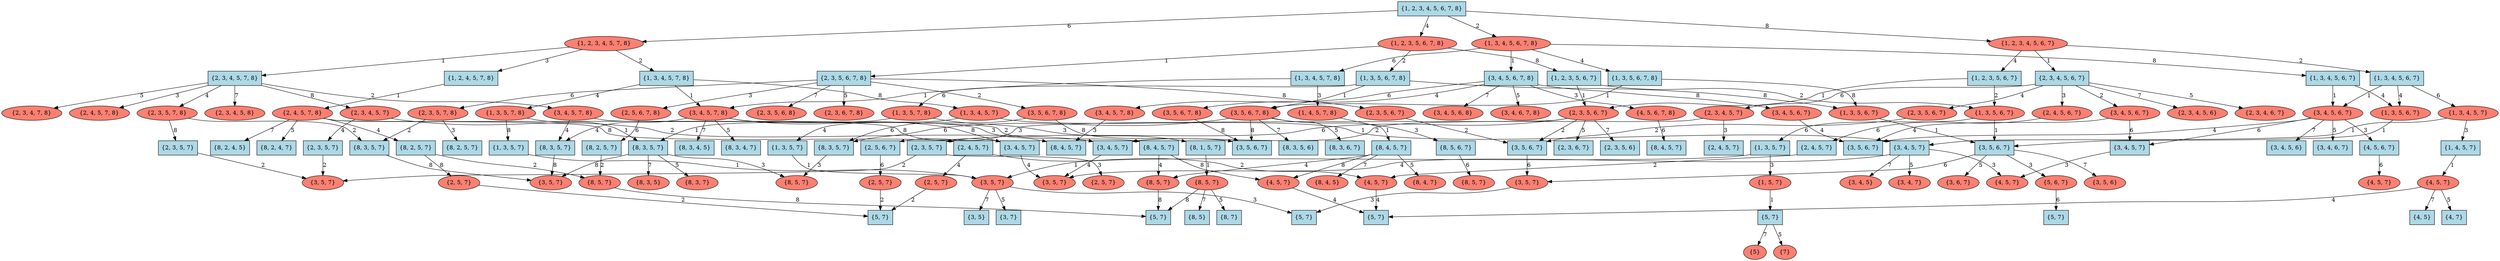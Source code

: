 digraph {
	8737389006629022791 [label="{1, 2, 3, 4, 5, 6, 7, 8}" fillcolor=lightblue fontcolor=black shape=box style=filled]
	29137311742797837 [label="{1, 2, 3, 4, 5, 7, 8}" fillcolor=salmon fontcolor=black shape=oval style=filled]
	-7254693605727104442 [label="{1, 2, 4, 5, 7, 8}" fillcolor=lightblue fontcolor=black shape=box style=filled]
	4863552799222906529 [label="{2, 4, 5, 7, 8}" fillcolor=salmon fontcolor=black shape=oval style=filled]
	6177633294134153921 [label="{2, 4, 5, 7}" fillcolor=lightblue fontcolor=black shape=box style=filled]
	-2715257822073639378 [label="{2, 5, 7}" fillcolor=salmon fontcolor=black shape=oval style=filled]
	5428826747591401644 [label="{5, 7}" fillcolor=lightblue fontcolor=black shape=box style=filled]
	-8245232883126150447 [label="{4, 5, 7}" fillcolor=salmon fontcolor=black shape=oval style=filled]
	2645036091736335575 [label="{5, 7}" fillcolor=lightblue fontcolor=black shape=box style=filled]
	-7197569466747444465 [label="{8, 2, 4, 5}" fillcolor=lightblue fontcolor=black shape=box style=filled]
	1488627128005530 [label="{8, 2, 4, 7}" fillcolor=lightblue fontcolor=black shape=box style=filled]
	2827675367415755959 [label="{8, 2, 5, 7}" fillcolor=lightblue fontcolor=black shape=box style=filled]
	-698301519798115772 [label="{8, 5, 7}" fillcolor=salmon fontcolor=black shape=oval style=filled]
	1475812163010571565 [label="{5, 7}" fillcolor=lightblue fontcolor=black shape=box style=filled]
	-3884481750799403388 [label="{2, 5, 7}" fillcolor=salmon fontcolor=black shape=oval style=filled]
	-3434630447360492572 [label="{8, 4, 5, 7}" fillcolor=lightblue fontcolor=black shape=box style=filled]
	-6129764081303670538 [label="{8, 5, 7}" fillcolor=salmon fontcolor=black shape=oval style=filled]
	3600824700352082393 [label="{4, 5, 7}" fillcolor=salmon fontcolor=black shape=oval style=filled]
	4009354351963131009 [label="{1, 3, 4, 5, 7, 8}" fillcolor=lightblue fontcolor=black shape=box style=filled]
	3507376856742337485 [label="{1, 3, 5, 7, 8}" fillcolor=salmon fontcolor=black shape=oval style=filled]
	96265666930400583 [label="{8, 3, 5, 7}" fillcolor=lightblue fontcolor=black shape=box style=filled]
	-3307510279530807050 [label="{8, 3, 5}" fillcolor=salmon fontcolor=black shape=oval style=filled]
	1991061122554773468 [label="{8, 3, 7}" fillcolor=salmon fontcolor=black shape=oval style=filled]
	5809339236303882653 [label="{8, 5, 7}" fillcolor=salmon fontcolor=black shape=oval style=filled]
	7496523398591171733 [label="{3, 5, 7}" fillcolor=salmon fontcolor=black shape=oval style=filled]
	332939813385820896 [label="{1, 3, 5, 7}" fillcolor=lightblue fontcolor=black shape=box style=filled]
	4941897227070003387 [label="{3, 5, 7}" fillcolor=salmon fontcolor=black shape=oval style=filled]
	8241998482554377379 [label="{3, 5}" fillcolor=lightblue fontcolor=black shape=box style=filled]
	2126033566641139860 [label="{3, 7}" fillcolor=lightblue fontcolor=black shape=box style=filled]
	535752718618705278 [label="{5, 7}" fillcolor=lightblue fontcolor=black shape=box style=filled]
	-710817254488740633 [label="{3, 4, 5, 7, 8}" fillcolor=salmon fontcolor=black shape=oval style=filled]
	3254382448879127053 [label="{3, 4, 5, 7}" fillcolor=lightblue fontcolor=black shape=box style=filled]
	8665747327316935743 [label="{3, 5, 7}" fillcolor=salmon fontcolor=black shape=oval style=filled]
	-1368632592568373823 [label="{8, 3, 4, 5}" fillcolor=lightblue fontcolor=black shape=box style=filled]
	2882898364541374942 [label="{8, 3, 4, 7}" fillcolor=lightblue fontcolor=black shape=box style=filled]
	3820115767177332939 [label="{8, 3, 5, 7}" fillcolor=lightblue fontcolor=black shape=box style=filled]
	-1325347074242862275 [label="{8, 4, 5, 7}" fillcolor=lightblue fontcolor=black shape=box style=filled]
	8030117287476194606 [label="{1, 3, 4, 5, 7}" fillcolor=salmon fontcolor=black shape=oval style=filled]
	8548193030746441731 [label="{1, 3, 5, 7}" fillcolor=lightblue fontcolor=black shape=box style=filled]
	-3698601105626409421 [label="{3, 4, 5, 7}" fillcolor=lightblue fontcolor=black shape=box style=filled]
	3119681483913977564 [label="{3, 4, 5}" fillcolor=salmon fontcolor=black shape=oval style=filled]
	-8150642000253347732 [label="{3, 4, 7}" fillcolor=salmon fontcolor=black shape=oval style=filled]
	-1737592127024152022 [label="{4, 5, 7}" fillcolor=salmon fontcolor=black shape=oval style=filled]
	693163058000562919 [label="{2, 3, 4, 5, 7, 8}" fillcolor=lightblue fontcolor=black shape=box style=filled]
	3628218609835386950 [label="{2, 3, 4, 5, 7}" fillcolor=salmon fontcolor=black shape=oval style=filled]
	2232220147486105318 [label="{2, 3, 5, 7}" fillcolor=lightblue fontcolor=black shape=box style=filled]
	7051180600187633684 [label="{3, 5, 7}" fillcolor=salmon fontcolor=black shape=oval style=filled]
	-8591675134599105787 [label="{3, 4, 5, 7}" fillcolor=lightblue fontcolor=black shape=box style=filled]
	-5089782070698863545 [label="{2, 3, 4, 5, 8}" fillcolor=salmon fontcolor=black shape=oval style=filled]
	7465543971119803516 [label="{2, 3, 4, 7, 8}" fillcolor=salmon fontcolor=black shape=oval style=filled]
	-3615076788609640505 [label="{2, 3, 5, 7, 8}" fillcolor=salmon fontcolor=black shape=oval style=filled]
	6603906423032399008 [label="{8, 3, 5, 7}" fillcolor=lightblue fontcolor=black shape=box style=filled]
	1062996218760341308 [label="{2, 3, 5, 7}" fillcolor=lightblue fontcolor=black shape=box style=filled]
	6478119526352208588 [label="{2, 4, 5, 7, 8}" fillcolor=salmon fontcolor=black shape=oval style=filled]
	1398466118628889664 [label="{3, 4, 5, 7, 8}" fillcolor=salmon fontcolor=black shape=oval style=filled]
	5456116716576664456 [label="{1, 2, 3, 5, 6, 7, 8}" fillcolor=salmon fontcolor=black shape=oval style=filled]
	-568396621102585364 [label="{1, 3, 5, 6, 7, 8}" fillcolor=lightblue fontcolor=black shape=box style=filled]
	-6322443087747585409 [label="{1, 3, 5, 7, 8}" fillcolor=salmon fontcolor=black shape=oval style=filled]
	7654215203620631710 [label="{8, 1, 5, 7}" fillcolor=lightblue fontcolor=black shape=box style=filled]
	8593129892158948722 [label="{8, 5, 7}" fillcolor=salmon fontcolor=black shape=oval style=filled]
	108384939390225742 [label="{8, 5}" fillcolor=lightblue fontcolor=black shape=box style=filled]
	6557059260071492781 [label="{8, 7}" fillcolor=lightblue fontcolor=black shape=box style=filled]
	8471597378289650362 [label="{3, 5, 6, 7, 8}" fillcolor=salmon fontcolor=black shape=oval style=filled]
	8152012153213093227 [label="{3, 5, 6, 7}" fillcolor=lightblue fontcolor=black shape=box style=filled]
	3544146014011614132 [label="{8, 3, 5, 6}" fillcolor=lightblue fontcolor=black shape=box style=filled]
	5434682494306634998 [label="{8, 3, 5, 7}" fillcolor=lightblue fontcolor=black shape=box style=filled]
	-7125039145954652847 [label="{8, 3, 6, 7}" fillcolor=lightblue fontcolor=black shape=box style=filled]
	7371250652891244105 [label="{8, 5, 6, 7}" fillcolor=lightblue fontcolor=black shape=box style=filled]
	-4515197354174368479 [label="{8, 5, 7}" fillcolor=salmon fontcolor=black shape=oval style=filled]
	8191319897344512447 [label="{1, 3, 5, 6, 7}" fillcolor=salmon fontcolor=black shape=oval style=filled]
	-5803328803382769910 [label="{3, 5, 6, 7}" fillcolor=lightblue fontcolor=black shape=box style=filled]
	3522643056633177924 [label="{3, 5, 6}" fillcolor=salmon fontcolor=black shape=oval style=filled]
	5881956671461869674 [label="{3, 5, 7}" fillcolor=salmon fontcolor=black shape=oval style=filled]
	6191731950362520266 [label="{3, 6, 7}" fillcolor=salmon fontcolor=black shape=oval style=filled]
	-6937516464283673072 [label="{5, 6, 7}" fillcolor=salmon fontcolor=black shape=oval style=filled]
	4259602818865637634 [label="{5, 7}" fillcolor=lightblue fontcolor=black shape=box style=filled]
	-6320520065124268486 [label="{2, 3, 5, 6, 7, 8}" fillcolor=lightblue fontcolor=black shape=box style=filled]
	-92032653580223674 [label="{2, 3, 5, 6, 7}" fillcolor=salmon fontcolor=black shape=oval style=filled]
	704311952719228515 [label="{3, 5, 6, 7}" fillcolor=lightblue fontcolor=black shape=box style=filled]
	-7657470144567543546 [label="{2, 3, 5, 6, 8}" fillcolor=salmon fontcolor=black shape=oval style=filled]
	-6398867444464706574 [label="{2, 3, 5, 7, 8}" fillcolor=salmon fontcolor=black shape=oval style=filled]
	-6327637294336731163 [label="{8, 2, 5, 7}" fillcolor=lightblue fontcolor=black shape=box style=filled]
	8495130453148913702 [label="{2, 3, 6, 7, 8}" fillcolor=salmon fontcolor=black shape=oval style=filled]
	2256155138332342255 [label="{2, 5, 6, 7, 8}" fillcolor=salmon fontcolor=black shape=oval style=filled]
	-2603787194089798807 [label="{8, 2, 5, 7}" fillcolor=lightblue fontcolor=black shape=box style=filled]
	-7865863322302270957 [label="{3, 5, 6, 7, 8}" fillcolor=salmon fontcolor=black shape=oval style=filled]
	-6943297739577605732 [label="{1, 2, 3, 5, 6, 7}" fillcolor=lightblue fontcolor=black shape=box style=filled]
	7745977098940974398 [label="{1, 3, 5, 6, 7}" fillcolor=salmon fontcolor=black shape=oval style=filled]
	-1281626913743481163 [label="{1, 3, 5, 7}" fillcolor=lightblue fontcolor=black shape=box style=filled]
	1362160130991023763 [label="{1, 5, 7}" fillcolor=salmon fontcolor=black shape=oval style=filled]
	-1078814008510596781 [label="{5, 7}" fillcolor=lightblue fontcolor=black shape=box style=filled]
	-6061891954160360800 [label="{5}" fillcolor=salmon fontcolor=black shape=oval style=filled]
	-3967536759092428495 [label="{7}" fillcolor=salmon fontcolor=black shape=oval style=filled]
	-7045016208085760148 [label="{2, 3, 5, 6, 7}" fillcolor=salmon fontcolor=black shape=oval style=filled]
	-2055961704741478329 [label="{2, 3, 5, 6}" fillcolor=lightblue fontcolor=black shape=box style=filled]
	-551570508368960751 [label="{2, 3, 5, 7}" fillcolor=lightblue fontcolor=black shape=box style=filled]
	2177816206899056988 [label="{2, 5, 7}" fillcolor=salmon fontcolor=black shape=oval style=filled]
	2367726493971097221 [label="{2, 3, 6, 7}" fillcolor=lightblue fontcolor=black shape=box style=filled]
	-8829829547452615499 [label="{2, 5, 6, 7}" fillcolor=lightblue fontcolor=black shape=box style=filled]
	-5499048477928705447 [label="{2, 5, 7}" fillcolor=salmon fontcolor=black shape=oval style=filled]
	3321249198927804093 [label="{1, 3, 4, 5, 6, 7, 8}" fillcolor=salmon fontcolor=black shape=oval style=filled]
	2840130423237366999 [label="{1, 3, 4, 5, 7, 8}" fillcolor=lightblue fontcolor=black shape=box style=filled]
	7817574751997386107 [label="{1, 4, 5, 7, 8}" fillcolor=salmon fontcolor=black shape=oval style=filled]
	1458443581612203794 [label="{8, 4, 5, 7}" fillcolor=lightblue fontcolor=black shape=box style=filled]
	7595200509511632009 [label="{8, 4, 5}" fillcolor=salmon fontcolor=black shape=oval style=filled]
	-6860004222574496492 [label="{8, 4, 7}" fillcolor=salmon fontcolor=black shape=oval style=filled]
	1046170106026716695 [label="{1, 3, 5, 6, 7, 8}" fillcolor=lightblue fontcolor=black shape=box style=filled]
	7555571349919039653 [label="{3, 4, 5, 6, 7, 8}" fillcolor=lightblue fontcolor=black shape=box style=filled]
	-3954058693390118734 [label="{3, 4, 5, 6, 7}" fillcolor=salmon fontcolor=black shape=oval style=filled]
	-2079478703135837554 [label="{3, 5, 6, 7}" fillcolor=lightblue fontcolor=black shape=box style=filled]
	6999016406843178606 [label="{3, 4, 5, 6, 8}" fillcolor=salmon fontcolor=black shape=oval style=filled]
	229242189903125654 [label="{3, 4, 5, 7, 8}" fillcolor=salmon fontcolor=black shape=oval style=filled]
	-305527038148781891 [label="{3, 4, 6, 7, 8}" fillcolor=salmon fontcolor=black shape=oval style=filled]
	-6251296595172968898 [label="{3, 5, 6, 7, 8}" fillcolor=salmon fontcolor=black shape=oval style=filled]
	-1567858325512886009 [label="{4, 5, 6, 7, 8}" fillcolor=salmon fontcolor=black shape=oval style=filled]
	6796860408988438209 [label="{8, 4, 5, 7}" fillcolor=lightblue fontcolor=black shape=box style=filled]
	-7630340009724944953 [label="{1, 3, 4, 5, 6, 7}" fillcolor=lightblue fontcolor=black shape=box style=filled]
	-9086200247639275159 [label="{1, 3, 5, 6, 7}" fillcolor=salmon fontcolor=black shape=oval style=filled]
	-6508684864911287080 [label="{3, 4, 5, 6, 7}" fillcolor=salmon fontcolor=black shape=oval style=filled]
	4049047454798151079 [label="{3, 4, 5, 6}" fillcolor=lightblue fontcolor=black shape=box style=filled]
	1639815721749824994 [label="{3, 4, 5, 7}" fillcolor=lightblue fontcolor=black shape=box style=filled]
	2220609358594356888 [label="{3, 4, 6, 7}" fillcolor=lightblue fontcolor=black shape=box style=filled]
	870747247094253686 [label="{4, 5, 6, 7}" fillcolor=lightblue fontcolor=black shape=box style=filled]
	1986257973222780334 [label="{4, 5, 7}" fillcolor=salmon fontcolor=black shape=oval style=filled]
	1203142861335006911 [label="{1, 2, 3, 4, 5, 6, 7}" fillcolor=salmon fontcolor=black shape=oval style=filled]
	-5774073810851841722 [label="{1, 2, 3, 5, 6, 7}" fillcolor=lightblue fontcolor=black shape=box style=filled]
	-8075682808128483002 [label="{1, 3, 4, 5, 6, 7}" fillcolor=lightblue fontcolor=black shape=box style=filled]
	-7632836130378290941 [label="{1, 3, 4, 5, 7}" fillcolor=salmon fontcolor=black shape=oval style=filled]
	-6624337398680822094 [label="{1, 4, 5, 7}" fillcolor=lightblue fontcolor=black shape=box style=filled]
	-3352158854153454081 [label="{4, 5, 7}" fillcolor=salmon fontcolor=black shape=oval style=filled]
	-1735934132645890449 [label="{4, 5}" fillcolor=lightblue fontcolor=black shape=box style=filled]
	5942303796357704562 [label="{4, 7}" fillcolor=lightblue fontcolor=black shape=box style=filled]
	-8656985367508707578 [label="{2, 3, 4, 5, 6, 7}" fillcolor=lightblue fontcolor=black shape=box style=filled]
	-4196238189463687441 [label="{2, 3, 4, 5, 6}" fillcolor=salmon fontcolor=black shape=oval style=filled]
	6412009265690453019 [label="{2, 3, 4, 5, 7}" fillcolor=salmon fontcolor=black shape=oval style=filled]
	839216466757919506 [label="{2, 4, 5, 7}" fillcolor=lightblue fontcolor=black shape=box style=filled]
	7794858447546960602 [label="{2, 3, 4, 6, 7}" fillcolor=salmon fontcolor=black shape=oval style=filled]
	1077191275145540336 [label="{2, 3, 5, 6, 7}" fillcolor=salmon fontcolor=black shape=oval style=filled]
	7021086998989622558 [label="{2, 4, 5, 6, 7}" fillcolor=salmon fontcolor=black shape=oval style=filled]
	4563066567004851862 [label="{2, 4, 5, 7}" fillcolor=lightblue fontcolor=black shape=box style=filled]
	-1044108809288655 [label="{3, 4, 5, 6, 7}" fillcolor=salmon fontcolor=black shape=oval style=filled]
	8737389006629022791 -> 1203142861335006911 [label=8]
	8737389006629022791 -> 3321249198927804093 [label=2]
	8737389006629022791 -> 5456116716576664456 [label=4]
	8737389006629022791 -> 29137311742797837 [label=6]
	29137311742797837 -> 693163058000562919 [label=1]
	29137311742797837 -> 4009354351963131009 [label=2]
	29137311742797837 -> -7254693605727104442 [label=3]
	-7254693605727104442 -> 4863552799222906529 [label=1]
	4863552799222906529 -> -3434630447360492572 [label=2]
	4863552799222906529 -> 2827675367415755959 [label=4]
	4863552799222906529 -> 1488627128005530 [label=5]
	4863552799222906529 -> -7197569466747444465 [label=7]
	4863552799222906529 -> 6177633294134153921 [label=8]
	6177633294134153921 -> -8245232883126150447 [label=2]
	6177633294134153921 -> -2715257822073639378 [label=4]
	-2715257822073639378 -> 5428826747591401644 [label=2]
	-8245232883126150447 -> 2645036091736335575 [label=4]
	2827675367415755959 -> -3884481750799403388 [label=8]
	2827675367415755959 -> -698301519798115772 [label=2]
	-698301519798115772 -> 1475812163010571565 [label=8]
	-3884481750799403388 -> 5428826747591401644 [label=2]
	-3434630447360492572 -> 3600824700352082393 [label=8]
	-3434630447360492572 -> -6129764081303670538 [label=4]
	-6129764081303670538 -> 1475812163010571565 [label=8]
	3600824700352082393 -> 2645036091736335575 [label=4]
	4009354351963131009 -> 8030117287476194606 [label=8]
	4009354351963131009 -> -710817254488740633 [label=1]
	4009354351963131009 -> 3507376856742337485 [label=4]
	3507376856742337485 -> 332939813385820896 [label=8]
	3507376856742337485 -> 96265666930400583 [label=1]
	96265666930400583 -> 7496523398591171733 [label=8]
	96265666930400583 -> 5809339236303882653 [label=3]
	96265666930400583 -> 1991061122554773468 [label=5]
	96265666930400583 -> -3307510279530807050 [label=7]
	332939813385820896 -> 4941897227070003387 [label=1]
	4941897227070003387 -> 535752718618705278 [label=3]
	4941897227070003387 -> 2126033566641139860 [label=5]
	4941897227070003387 -> 8241998482554377379 [label=7]
	-710817254488740633 -> -1325347074242862275 [label=3]
	-710817254488740633 -> 3820115767177332939 [label=4]
	-710817254488740633 -> 2882898364541374942 [label=5]
	-710817254488740633 -> -1368632592568373823 [label=7]
	-710817254488740633 -> 3254382448879127053 [label=8]
	3254382448879127053 -> 8665747327316935743 [label=4]
	3820115767177332939 -> 7496523398591171733 [label=8]
	8030117287476194606 -> -3698601105626409421 [label=1]
	8030117287476194606 -> 8548193030746441731 [label=4]
	8548193030746441731 -> 4941897227070003387 [label=1]
	-3698601105626409421 -> -1737592127024152022 [label=3]
	-3698601105626409421 -> 8665747327316935743 [label=4]
	-3698601105626409421 -> -8150642000253347732 [label=5]
	-3698601105626409421 -> 3119681483913977564 [label=7]
	693163058000562919 -> 1398466118628889664 [label=2]
	693163058000562919 -> 6478119526352208588 [label=3]
	693163058000562919 -> -3615076788609640505 [label=4]
	693163058000562919 -> 7465543971119803516 [label=5]
	693163058000562919 -> -5089782070698863545 [label=7]
	693163058000562919 -> 3628218609835386950 [label=8]
	3628218609835386950 -> -8591675134599105787 [label=2]
	3628218609835386950 -> 2232220147486105318 [label=4]
	2232220147486105318 -> 7051180600187633684 [label=2]
	-8591675134599105787 -> 8665747327316935743 [label=4]
	-3615076788609640505 -> 1062996218760341308 [label=8]
	-3615076788609640505 -> 6603906423032399008 [label=2]
	6603906423032399008 -> 7496523398591171733 [label=8]
	1062996218760341308 -> 7051180600187633684 [label=2]
	1398466118628889664 -> 3254382448879127053 [label=8]
	1398466118628889664 -> 3820115767177332939 [label=4]
	5456116716576664456 -> -6943297739577605732 [label=8]
	5456116716576664456 -> -6320520065124268486 [label=1]
	5456116716576664456 -> -568396621102585364 [label=2]
	-568396621102585364 -> 8191319897344512447 [label=8]
	-568396621102585364 -> 8471597378289650362 [label=1]
	-568396621102585364 -> -6322443087747585409 [label=6]
	-6322443087747585409 -> 96265666930400583 [label=1]
	-6322443087747585409 -> 7654215203620631710 [label=3]
	7654215203620631710 -> 8593129892158948722 [label=1]
	8593129892158948722 -> 1475812163010571565 [label=8]
	8593129892158948722 -> 6557059260071492781 [label=5]
	8593129892158948722 -> 108384939390225742 [label=7]
	8471597378289650362 -> 7371250652891244105 [label=3]
	8471597378289650362 -> -7125039145954652847 [label=5]
	8471597378289650362 -> 5434682494306634998 [label=6]
	8471597378289650362 -> 3544146014011614132 [label=7]
	8471597378289650362 -> 8152012153213093227 [label=8]
	5434682494306634998 -> 5809339236303882653 [label=3]
	7371250652891244105 -> -4515197354174368479 [label=6]
	8191319897344512447 -> -5803328803382769910 [label=1]
	-5803328803382769910 -> -6937516464283673072 [label=3]
	-5803328803382769910 -> 6191731950362520266 [label=5]
	-5803328803382769910 -> 5881956671461869674 [label=6]
	-5803328803382769910 -> 3522643056633177924 [label=7]
	5881956671461869674 -> 535752718618705278 [label=3]
	-6937516464283673072 -> 4259602818865637634 [label=6]
	-6320520065124268486 -> -7865863322302270957 [label=2]
	-6320520065124268486 -> 2256155138332342255 [label=3]
	-6320520065124268486 -> 8495130453148913702 [label=5]
	-6320520065124268486 -> -6398867444464706574 [label=6]
	-6320520065124268486 -> -7657470144567543546 [label=7]
	-6320520065124268486 -> -92032653580223674 [label=8]
	-92032653580223674 -> 704311952719228515 [label=2]
	704311952719228515 -> 5881956671461869674 [label=6]
	-6398867444464706574 -> 6603906423032399008 [label=2]
	-6398867444464706574 -> -6327637294336731163 [label=3]
	2256155138332342255 -> -2603787194089798807 [label=6]
	-2603787194089798807 -> -698301519798115772 [label=2]
	-7865863322302270957 -> 8152012153213093227 [label=8]
	-7865863322302270957 -> 5434682494306634998 [label=6]
	-6943297739577605732 -> -7045016208085760148 [label=1]
	-6943297739577605732 -> 7745977098940974398 [label=2]
	7745977098940974398 -> -5803328803382769910 [label=1]
	7745977098940974398 -> -1281626913743481163 [label=6]
	-1281626913743481163 -> 4941897227070003387 [label=1]
	-1281626913743481163 -> 1362160130991023763 [label=3]
	1362160130991023763 -> -1078814008510596781 [label=1]
	-1078814008510596781 -> -3967536759092428495 [label=5]
	-1078814008510596781 -> -6061891954160360800 [label=7]
	-7045016208085760148 -> 704311952719228515 [label=2]
	-7045016208085760148 -> -8829829547452615499 [label=3]
	-7045016208085760148 -> 2367726493971097221 [label=5]
	-7045016208085760148 -> -551570508368960751 [label=6]
	-7045016208085760148 -> -2055961704741478329 [label=7]
	-551570508368960751 -> 7051180600187633684 [label=2]
	-551570508368960751 -> 2177816206899056988 [label=3]
	-8829829547452615499 -> -5499048477928705447 [label=6]
	-5499048477928705447 -> 5428826747591401644 [label=2]
	3321249198927804093 -> -7630340009724944953 [label=8]
	3321249198927804093 -> 7555571349919039653 [label=1]
	3321249198927804093 -> 1046170106026716695 [label=4]
	3321249198927804093 -> 2840130423237366999 [label=6]
	2840130423237366999 -> -710817254488740633 [label=1]
	2840130423237366999 -> 7817574751997386107 [label=3]
	7817574751997386107 -> 1458443581612203794 [label=1]
	1458443581612203794 -> 3600824700352082393 [label=8]
	1458443581612203794 -> -6129764081303670538 [label=4]
	1458443581612203794 -> -6860004222574496492 [label=5]
	1458443581612203794 -> 7595200509511632009 [label=7]
	1046170106026716695 -> 8191319897344512447 [label=8]
	1046170106026716695 -> 8471597378289650362 [label=1]
	7555571349919039653 -> -1567858325512886009 [label=3]
	7555571349919039653 -> -6251296595172968898 [label=4]
	7555571349919039653 -> -305527038148781891 [label=5]
	7555571349919039653 -> 229242189903125654 [label=6]
	7555571349919039653 -> 6999016406843178606 [label=7]
	7555571349919039653 -> -3954058693390118734 [label=8]
	-3954058693390118734 -> -2079478703135837554 [label=4]
	229242189903125654 -> -1325347074242862275 [label=3]
	-6251296595172968898 -> 8152012153213093227 [label=8]
	-1567858325512886009 -> 6796860408988438209 [label=6]
	-7630340009724944953 -> -6508684864911287080 [label=1]
	-7630340009724944953 -> -9086200247639275159 [label=4]
	-9086200247639275159 -> -5803328803382769910 [label=1]
	-6508684864911287080 -> 870747247094253686 [label=3]
	-6508684864911287080 -> -2079478703135837554 [label=4]
	-6508684864911287080 -> 2220609358594356888 [label=5]
	-6508684864911287080 -> 1639815721749824994 [label=6]
	-6508684864911287080 -> 4049047454798151079 [label=7]
	1639815721749824994 -> -1737592127024152022 [label=3]
	870747247094253686 -> 1986257973222780334 [label=6]
	1203142861335006911 -> -8656985367508707578 [label=1]
	1203142861335006911 -> -8075682808128483002 [label=2]
	1203142861335006911 -> -5774073810851841722 [label=4]
	-5774073810851841722 -> -7045016208085760148 [label=1]
	-5774073810851841722 -> 7745977098940974398 [label=2]
	-8075682808128483002 -> -6508684864911287080 [label=1]
	-8075682808128483002 -> -9086200247639275159 [label=4]
	-8075682808128483002 -> -7632836130378290941 [label=6]
	-7632836130378290941 -> -3698601105626409421 [label=1]
	-7632836130378290941 -> -6624337398680822094 [label=3]
	-6624337398680822094 -> -3352158854153454081 [label=1]
	-3352158854153454081 -> 2645036091736335575 [label=4]
	-3352158854153454081 -> 5942303796357704562 [label=5]
	-3352158854153454081 -> -1735934132645890449 [label=7]
	-8656985367508707578 -> -1044108809288655 [label=2]
	-8656985367508707578 -> 7021086998989622558 [label=3]
	-8656985367508707578 -> 1077191275145540336 [label=4]
	-8656985367508707578 -> 7794858447546960602 [label=5]
	-8656985367508707578 -> 6412009265690453019 [label=6]
	-8656985367508707578 -> -4196238189463687441 [label=7]
	6412009265690453019 -> -8591675134599105787 [label=2]
	6412009265690453019 -> 839216466757919506 [label=3]
	1077191275145540336 -> 704311952719228515 [label=2]
	7021086998989622558 -> 4563066567004851862 [label=6]
	4563066567004851862 -> -8245232883126150447 [label=2]
	-1044108809288655 -> -2079478703135837554 [label=4]
	-1044108809288655 -> 1639815721749824994 [label=6]
}
